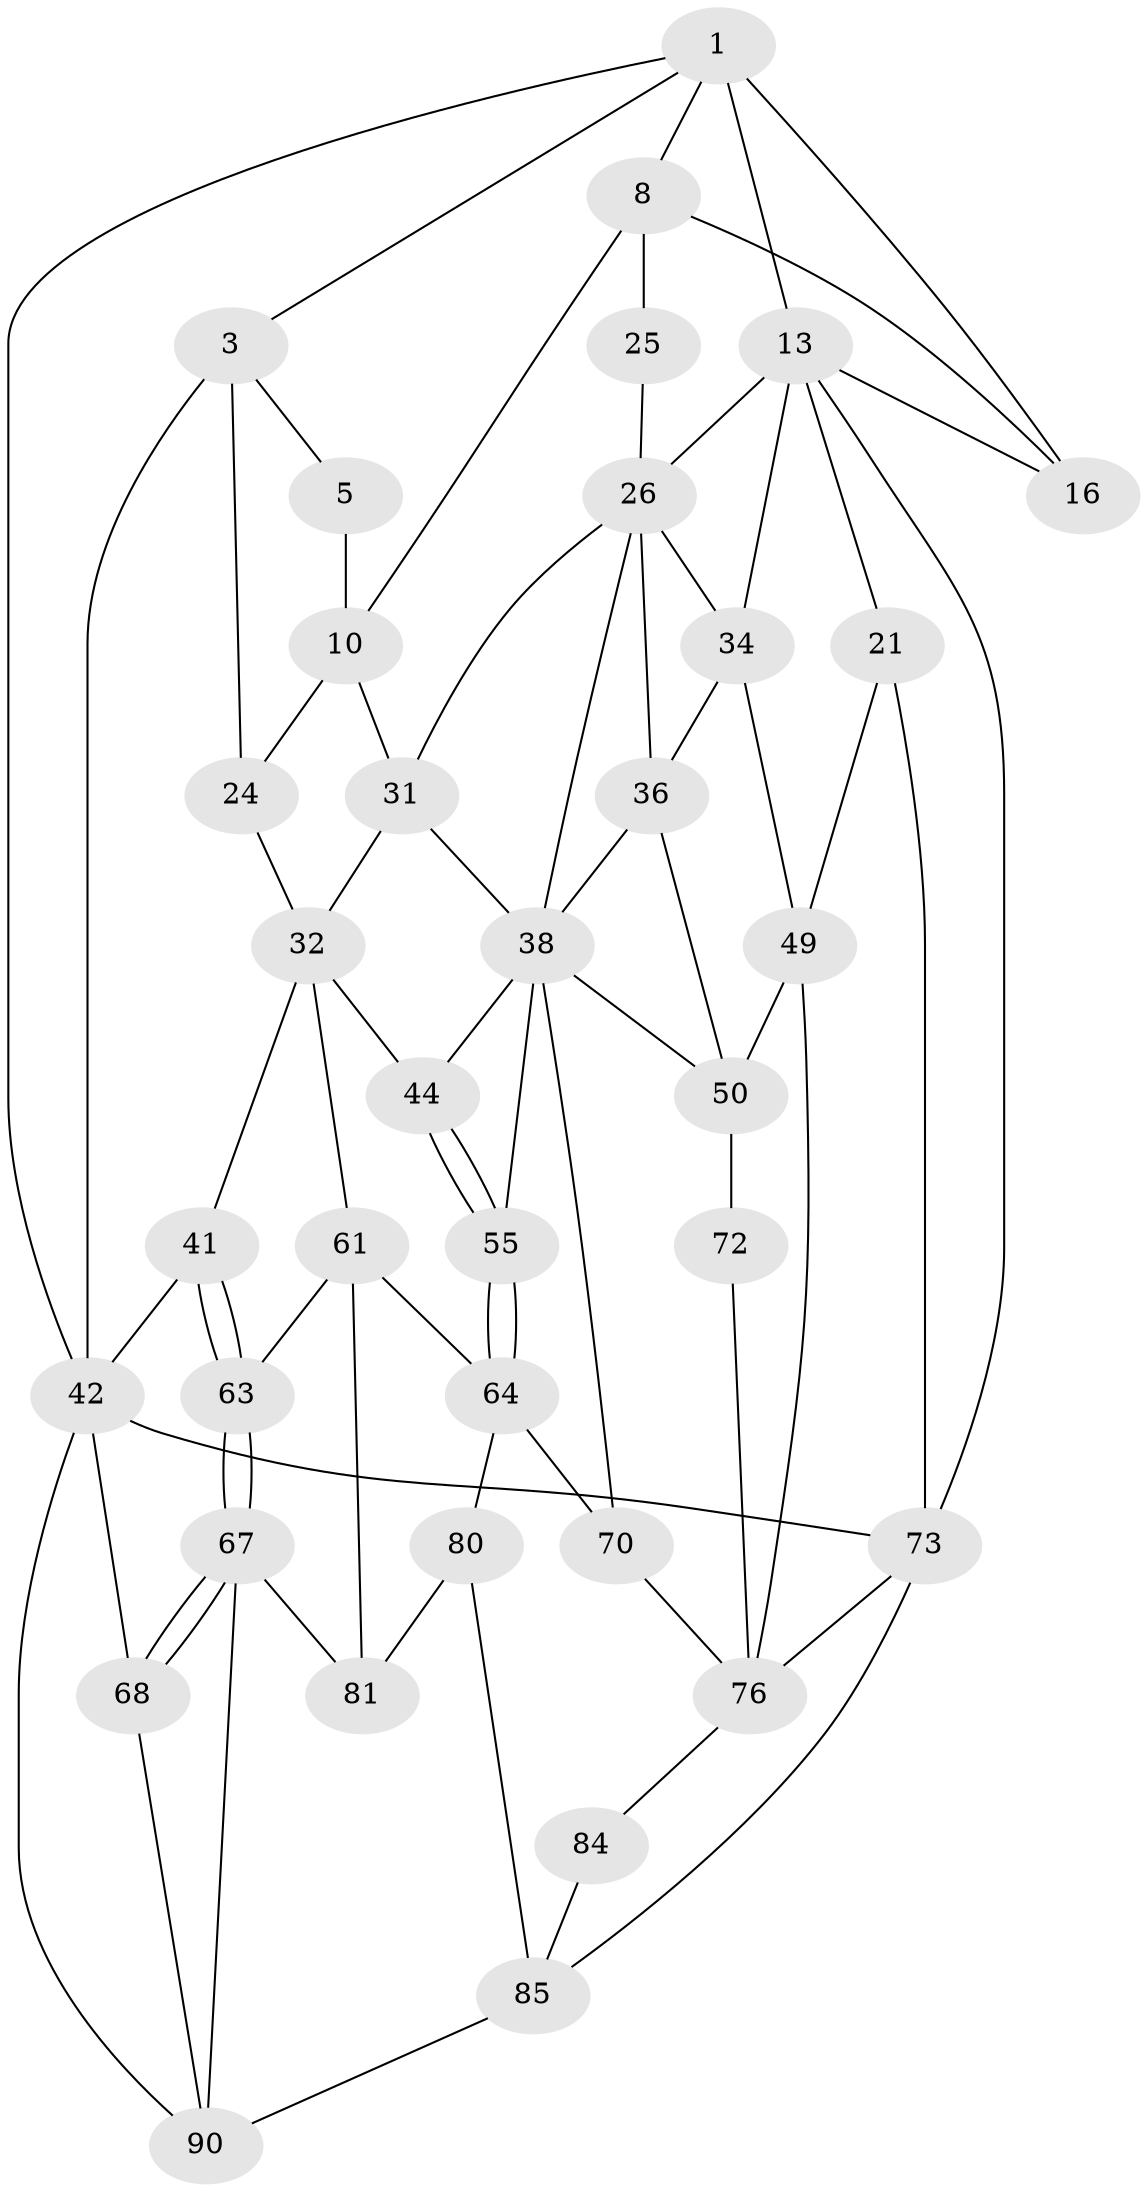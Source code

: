 // original degree distribution, {3: 0.021739130434782608, 6: 0.18478260869565216, 5: 0.5869565217391305, 4: 0.20652173913043478}
// Generated by graph-tools (version 1.1) at 2025/21/03/04/25 18:21:30]
// undirected, 36 vertices, 74 edges
graph export_dot {
graph [start="1"]
  node [color=gray90,style=filled];
  1 [pos="+0.3285737603345689+0",super="+2+7"];
  3 [pos="+0+0.08307703064922749",super="+30+4"];
  5 [pos="+0.18997431562175204+0.045704382777313174",super="+6"];
  8 [pos="+0.4746512476080383+0",super="+17+9"];
  10 [pos="+0.30900287139589966+0.16955234814940345",super="+23+11"];
  13 [pos="+0.8757322297551516+0",super="+18+14"];
  16 [pos="+0.6621695881030625+0.13953821331003566"];
  21 [pos="+1+0.10841955249702308",super="+48"];
  24 [pos="+0.26185601845636597+0.1838001462054689",super="+29"];
  25 [pos="+0.4592171573695748+0.21538315721051618"];
  26 [pos="+0.7402468071832238+0.2239557305102095",super="+35+27"];
  31 [pos="+0.2878141251385269+0.3245586092301414",super="+33"];
  32 [pos="+0.18473184594259362+0.33602082448625387",super="+40"];
  34 [pos="+0.8365178652804339+0.2627879272017075",super="+46"];
  36 [pos="+0.664364623255831+0.4437243746730381",super="+37+47"];
  38 [pos="+0.5920740007278428+0.4571806762872051",super="+39+54"];
  41 [pos="+0.13811343821530087+0.5080430935122189"];
  42 [pos="+0+0.292908926165791",super="+59"];
  44 [pos="+0.33591316336166926+0.47533471733898275"];
  49 [pos="+1+0.5609244085068219",super="+52"];
  50 [pos="+0.8120237982549761+0.5227231064008537",super="+53+51"];
  55 [pos="+0.405648016584993+0.5637146316789685"];
  61 [pos="+0.2881683373717469+0.5919671158879477",super="+62+66"];
  63 [pos="+0.11764534917486454+0.6593775623305003"];
  64 [pos="+0.4092536329548191+0.5741604065031162",super="+65"];
  67 [pos="+0.06518652397580826+0.7019355387345914",super="+82"];
  68 [pos="+0+0.7869136533532936"];
  70 [pos="+0.5273732706386879+0.6834757959185473",super="+71"];
  72 [pos="+0.6792638986981762+0.7365053178075882"];
  73 [pos="+1+1",super="+74"];
  76 [pos="+0.7215086853287845+0.8227576395618016",super="+77+83"];
  80 [pos="+0.4029172144283489+0.8153623923371042",super="+86"];
  81 [pos="+0.3259116572853175+0.8177258667584661"];
  84 [pos="+0.7147570520747528+0.8757384013295094"];
  85 [pos="+0.6455250633591497+0.8872320528704597",super="+88"];
  90 [pos="+0.26286192986802986+1",super="+91"];
  1 -- 3;
  1 -- 13 [weight=2];
  1 -- 8;
  1 -- 16;
  1 -- 42;
  3 -- 42;
  3 -- 24 [weight=2];
  3 -- 5;
  5 -- 10 [weight=2];
  8 -- 16;
  8 -- 25 [weight=2];
  8 -- 10;
  10 -- 24;
  10 -- 31;
  13 -- 16;
  13 -- 34;
  13 -- 21 [weight=2];
  13 -- 73;
  13 -- 26;
  21 -- 49;
  21 -- 73;
  24 -- 32;
  25 -- 26;
  26 -- 34;
  26 -- 36;
  26 -- 38;
  26 -- 31;
  31 -- 32;
  31 -- 38;
  32 -- 41;
  32 -- 44;
  32 -- 61;
  34 -- 49;
  34 -- 36;
  36 -- 38;
  36 -- 50 [weight=2];
  38 -- 44;
  38 -- 70;
  38 -- 50;
  38 -- 55;
  41 -- 42;
  41 -- 63;
  41 -- 63;
  42 -- 68;
  42 -- 90;
  42 -- 73;
  44 -- 55;
  44 -- 55;
  49 -- 76;
  49 -- 50;
  50 -- 72 [weight=2];
  55 -- 64;
  55 -- 64;
  61 -- 63;
  61 -- 81;
  61 -- 64;
  63 -- 67;
  63 -- 67;
  64 -- 80;
  64 -- 70 [weight=2];
  67 -- 68;
  67 -- 68;
  67 -- 81;
  67 -- 90;
  68 -- 90;
  70 -- 76;
  72 -- 76;
  73 -- 85;
  73 -- 76 [weight=2];
  76 -- 84;
  80 -- 81;
  80 -- 85 [weight=2];
  84 -- 85 [weight=2];
  85 -- 90;
}
